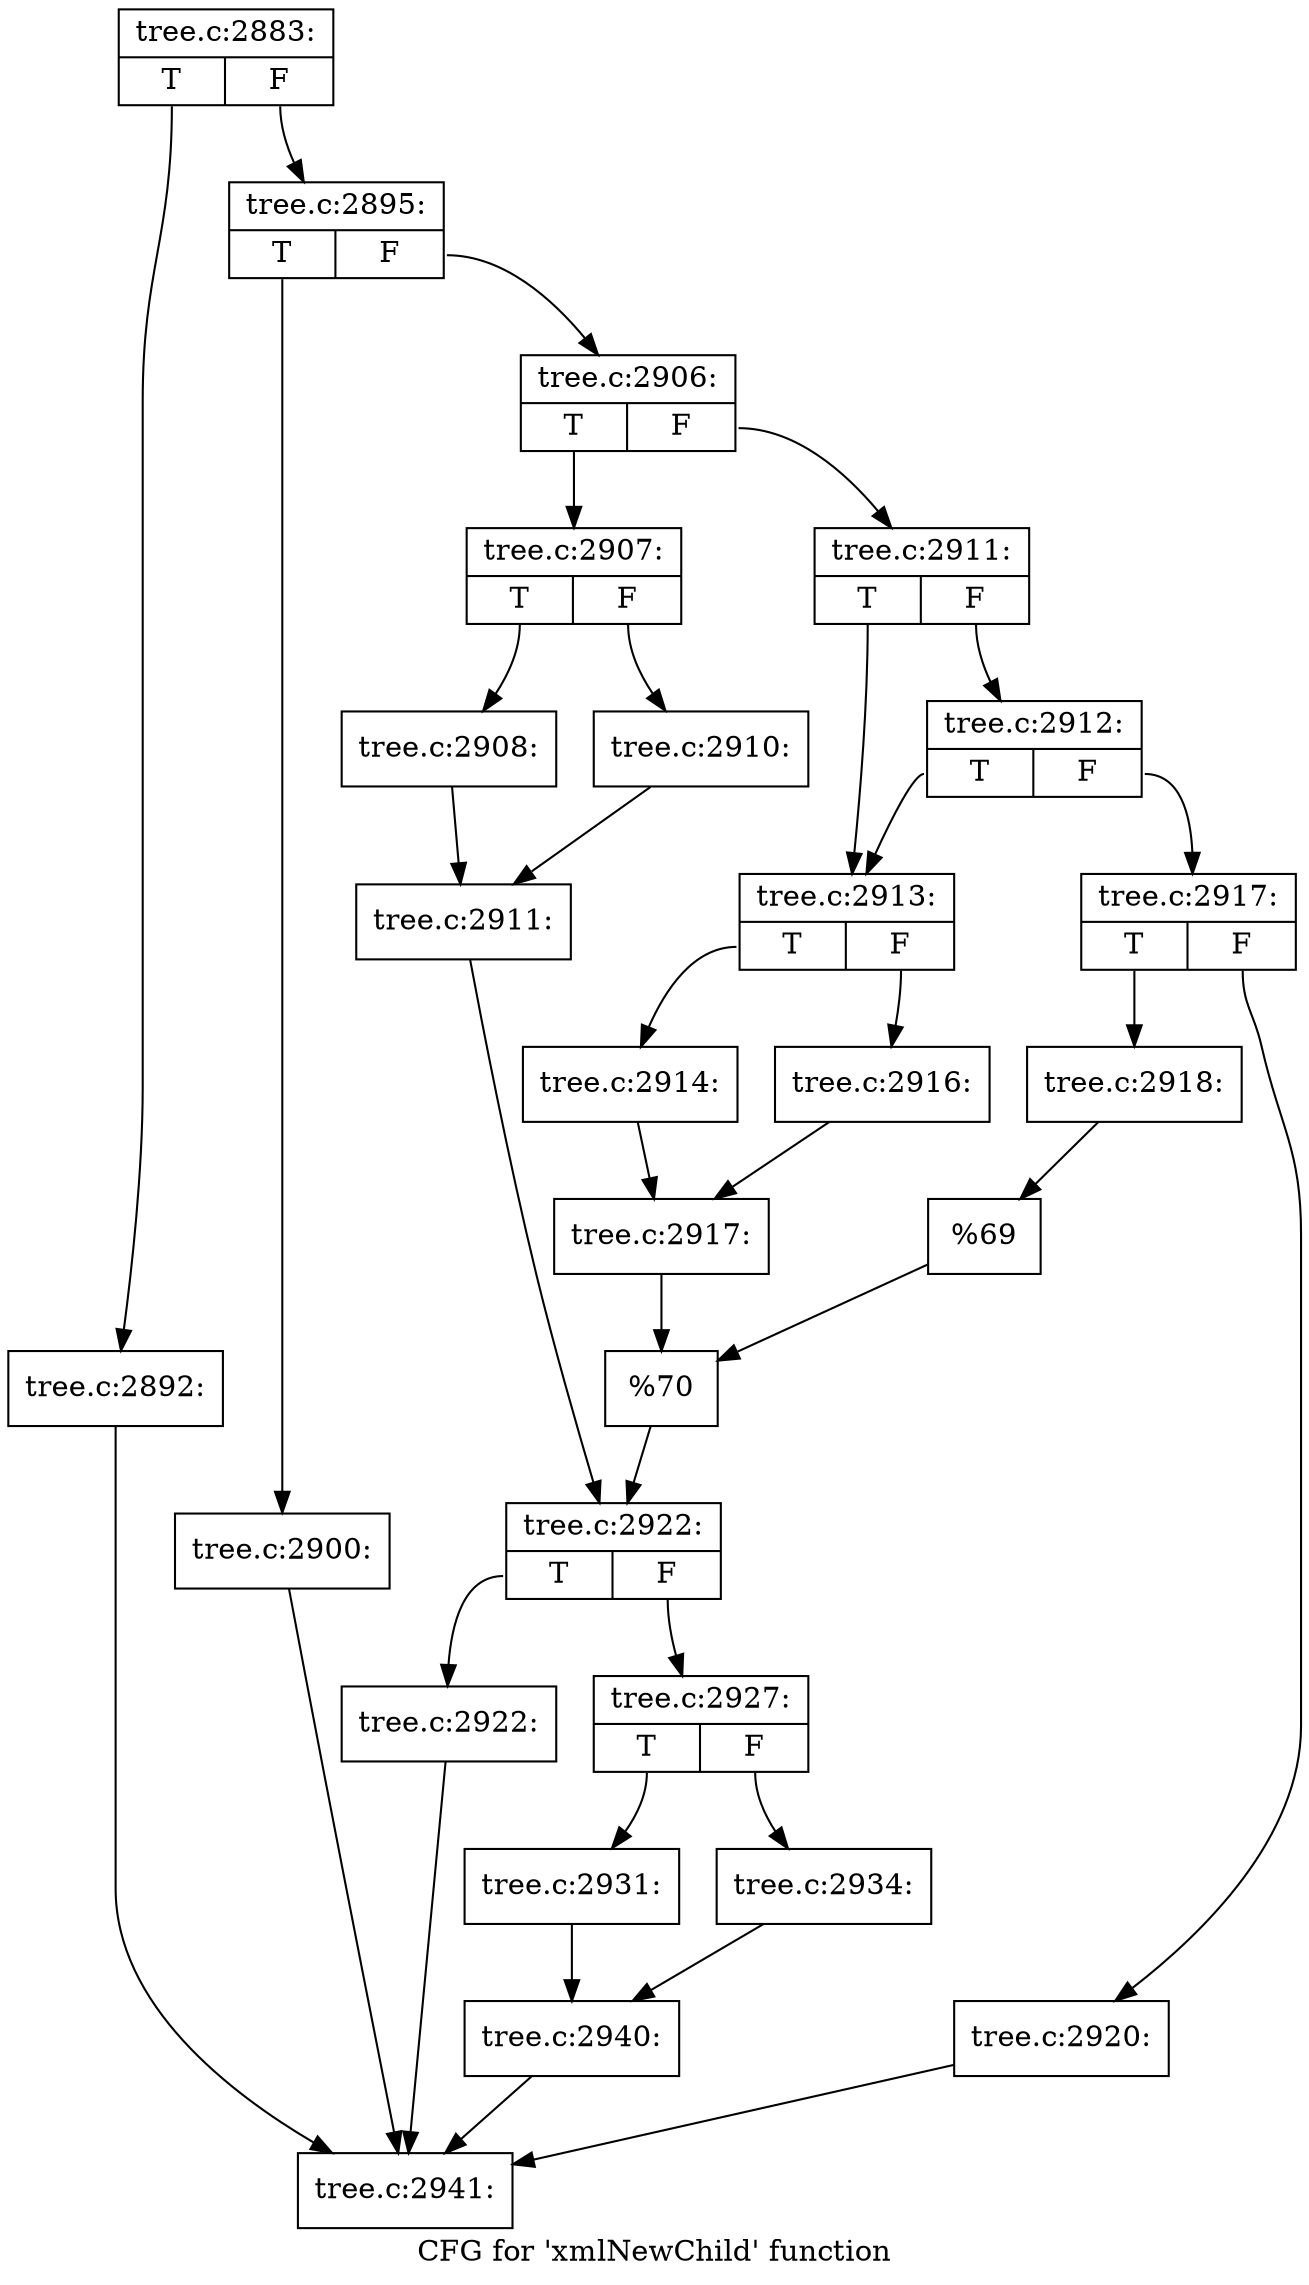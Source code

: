 digraph "CFG for 'xmlNewChild' function" {
	label="CFG for 'xmlNewChild' function";

	Node0x55ad0ba391e0 [shape=record,label="{tree.c:2883:|{<s0>T|<s1>F}}"];
	Node0x55ad0ba391e0:s0 -> Node0x55ad0ba40ab0;
	Node0x55ad0ba391e0:s1 -> Node0x55ad0ba40b00;
	Node0x55ad0ba40ab0 [shape=record,label="{tree.c:2892:}"];
	Node0x55ad0ba40ab0 -> Node0x55ad0ba39710;
	Node0x55ad0ba40b00 [shape=record,label="{tree.c:2895:|{<s0>T|<s1>F}}"];
	Node0x55ad0ba40b00:s0 -> Node0x55ad0ba41030;
	Node0x55ad0ba40b00:s1 -> Node0x55ad0ba41080;
	Node0x55ad0ba41030 [shape=record,label="{tree.c:2900:}"];
	Node0x55ad0ba41030 -> Node0x55ad0ba39710;
	Node0x55ad0ba41080 [shape=record,label="{tree.c:2906:|{<s0>T|<s1>F}}"];
	Node0x55ad0ba41080:s0 -> Node0x55ad0ba415b0;
	Node0x55ad0ba41080:s1 -> Node0x55ad0ba41650;
	Node0x55ad0ba415b0 [shape=record,label="{tree.c:2907:|{<s0>T|<s1>F}}"];
	Node0x55ad0ba415b0:s0 -> Node0x55ad0ba41aa0;
	Node0x55ad0ba415b0:s1 -> Node0x55ad0ba41b40;
	Node0x55ad0ba41aa0 [shape=record,label="{tree.c:2908:}"];
	Node0x55ad0ba41aa0 -> Node0x55ad0ba41af0;
	Node0x55ad0ba41b40 [shape=record,label="{tree.c:2910:}"];
	Node0x55ad0ba41b40 -> Node0x55ad0ba41af0;
	Node0x55ad0ba41af0 [shape=record,label="{tree.c:2911:}"];
	Node0x55ad0ba41af0 -> Node0x55ad0ba41600;
	Node0x55ad0ba41650 [shape=record,label="{tree.c:2911:|{<s0>T|<s1>F}}"];
	Node0x55ad0ba41650:s0 -> Node0x55ad0ba428a0;
	Node0x55ad0ba41650:s1 -> Node0x55ad0ba42990;
	Node0x55ad0ba42990 [shape=record,label="{tree.c:2912:|{<s0>T|<s1>F}}"];
	Node0x55ad0ba42990:s0 -> Node0x55ad0ba428a0;
	Node0x55ad0ba42990:s1 -> Node0x55ad0ba42940;
	Node0x55ad0ba428a0 [shape=record,label="{tree.c:2913:|{<s0>T|<s1>F}}"];
	Node0x55ad0ba428a0:s0 -> Node0x55ad0ba431e0;
	Node0x55ad0ba428a0:s1 -> Node0x55ad0ba43280;
	Node0x55ad0ba431e0 [shape=record,label="{tree.c:2914:}"];
	Node0x55ad0ba431e0 -> Node0x55ad0ba43230;
	Node0x55ad0ba43280 [shape=record,label="{tree.c:2916:}"];
	Node0x55ad0ba43280 -> Node0x55ad0ba43230;
	Node0x55ad0ba43230 [shape=record,label="{tree.c:2917:}"];
	Node0x55ad0ba43230 -> Node0x55ad0ba428f0;
	Node0x55ad0ba42940 [shape=record,label="{tree.c:2917:|{<s0>T|<s1>F}}"];
	Node0x55ad0ba42940:s0 -> Node0x55ad0ba43fc0;
	Node0x55ad0ba42940:s1 -> Node0x55ad0ba44060;
	Node0x55ad0ba43fc0 [shape=record,label="{tree.c:2918:}"];
	Node0x55ad0ba43fc0 -> Node0x55ad0ba44010;
	Node0x55ad0ba44060 [shape=record,label="{tree.c:2920:}"];
	Node0x55ad0ba44060 -> Node0x55ad0ba39710;
	Node0x55ad0ba44010 [shape=record,label="{%69}"];
	Node0x55ad0ba44010 -> Node0x55ad0ba428f0;
	Node0x55ad0ba428f0 [shape=record,label="{%70}"];
	Node0x55ad0ba428f0 -> Node0x55ad0ba41600;
	Node0x55ad0ba41600 [shape=record,label="{tree.c:2922:|{<s0>T|<s1>F}}"];
	Node0x55ad0ba41600:s0 -> Node0x55ad0ba44e90;
	Node0x55ad0ba41600:s1 -> Node0x55ad0ba44ee0;
	Node0x55ad0ba44e90 [shape=record,label="{tree.c:2922:}"];
	Node0x55ad0ba44e90 -> Node0x55ad0ba39710;
	Node0x55ad0ba44ee0 [shape=record,label="{tree.c:2927:|{<s0>T|<s1>F}}"];
	Node0x55ad0ba44ee0:s0 -> Node0x55ad0ba45bf0;
	Node0x55ad0ba44ee0:s1 -> Node0x55ad0ba45c90;
	Node0x55ad0ba45bf0 [shape=record,label="{tree.c:2931:}"];
	Node0x55ad0ba45bf0 -> Node0x55ad0ba45c40;
	Node0x55ad0ba45c90 [shape=record,label="{tree.c:2934:}"];
	Node0x55ad0ba45c90 -> Node0x55ad0ba45c40;
	Node0x55ad0ba45c40 [shape=record,label="{tree.c:2940:}"];
	Node0x55ad0ba45c40 -> Node0x55ad0ba39710;
	Node0x55ad0ba39710 [shape=record,label="{tree.c:2941:}"];
}
